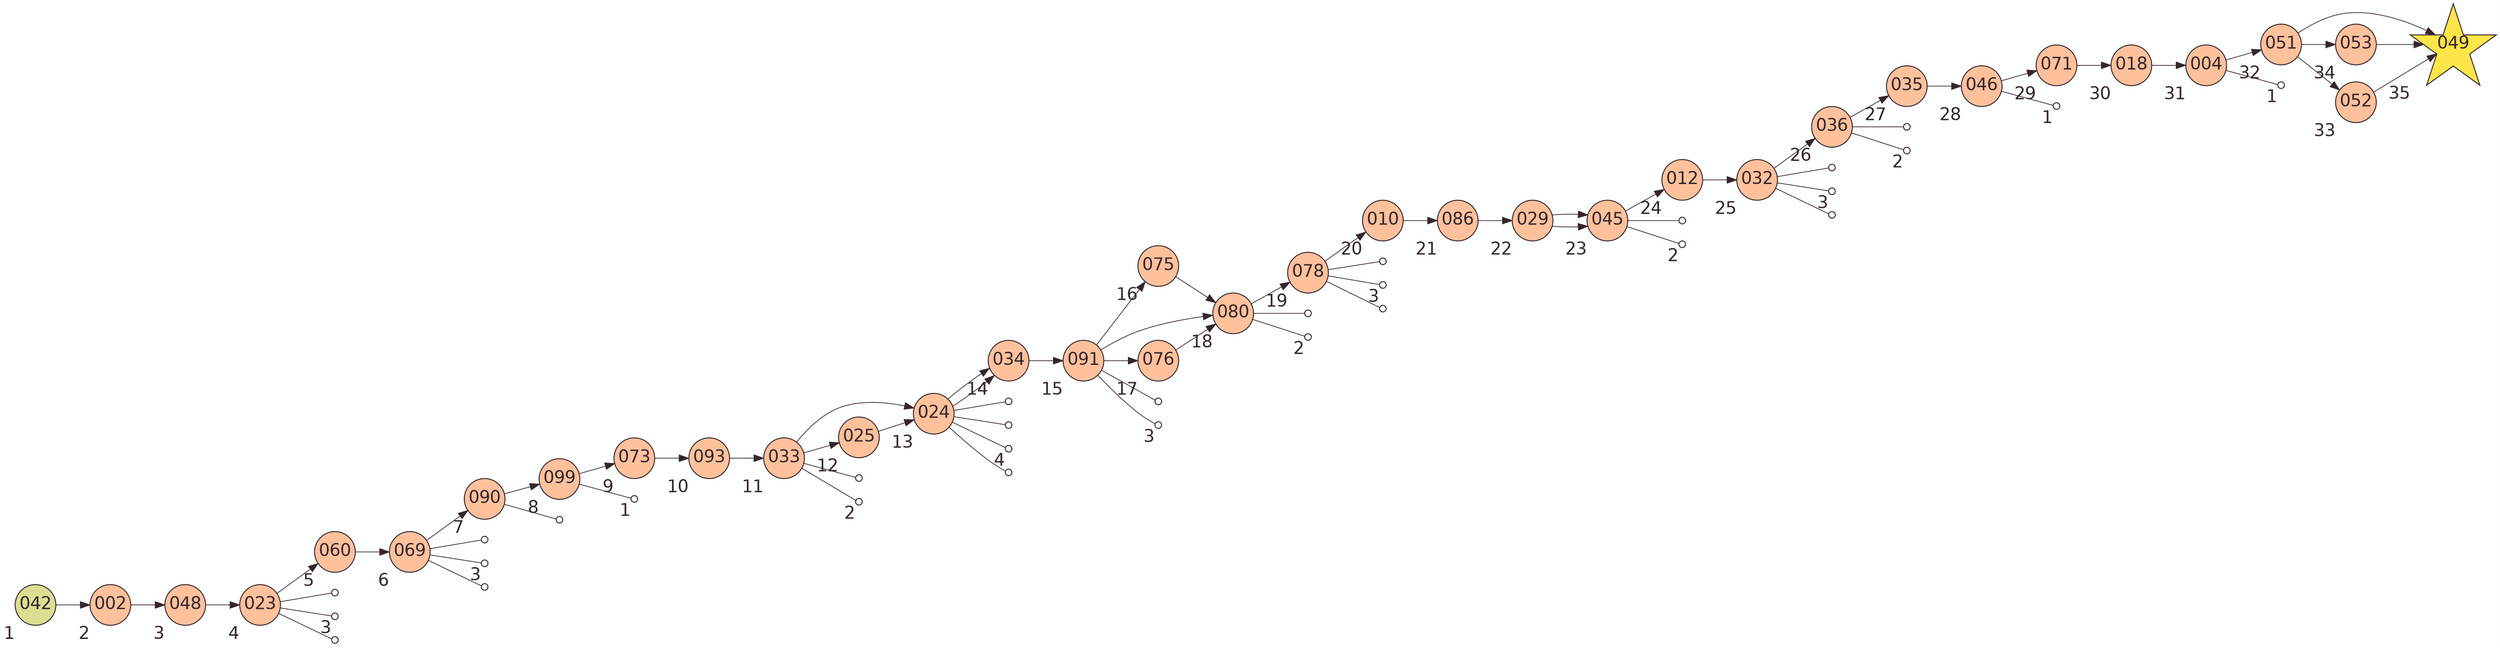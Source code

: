 digraph G {
    layout=dot
    rankdir=LR
    bgcolor="#FDFEFF"
    edge [color="#34262B" penwidth=0.75]
    node [
        shape=star
        fixedsize=true
        width=0.3
        height=0.3
        fillcolor="#FEE548"
        color="#34262B"
        fontcolor="#34262B"
        fontsize=18
        penwidth=1
        style=filled
        label=""
    ]
    
    node [width=1.2 height=1.2 fontname=Helvetica label="\N"]
    049
    node [ width=0.6 height=0.6 shape=circle fillcolor="#FFC19C"]
    023 [xlabel=4]
    075 [xlabel=16]
    048 [xlabel=3]
    091 [xlabel=15]
    078 [xlabel=19]
    073 [xlabel=9]
    080 [xlabel=18]
    024 [xlabel=13]
    046 [xlabel=28]
    002 [xlabel=2]
    032 [xlabel=25]
    099 [xlabel=8]
    012 [xlabel=24]
    029 [xlabel=22]
    093 [xlabel=10]
    034 [xlabel=14]
    010 [xlabel=20]
    069 [xlabel=6]
    053 [xlabel=34]
    086 [xlabel=21]
    049 [xlabel=35]
    036 [xlabel=26]
    090 [xlabel=7]
    035 [xlabel=27]
    025 [xlabel=12]
    045 [xlabel=23]
    004 [xlabel=31]
    052 [xlabel=33]
    018 [xlabel=30]
    071 [xlabel=29]
    060 [xlabel=5]
    076 [xlabel=17]
    051 [xlabel=32]
    033 [xlabel=11]
    node [fillcolor="#DBDE92"]
    
    042 [xlabel=1]
    
    042 -> 002
    002 -> 048
    048 -> 023
    023 -> 060
    060 -> 069
    069 -> 090
    090 -> 099
    099 -> 073
    073 -> 093
    093 -> 033
    033 -> 024
    033 -> 025
    025 -> 024
    024 -> 034
    024 -> 034
    034 -> 091
    091 -> 080
    091 -> 075
    091 -> 076
    075 -> 080
    076 -> 080
    080 -> 078
    078 -> 010
    010 -> 086
    086 -> 029
    029 -> 045
    029 -> 045
    045 -> 012
    012 -> 032
    032 -> 036
    036 -> 035
    035 -> 046
    046 -> 071
    071 -> 018
    018 -> 004
    004 -> 051
    051 -> 052
    051 -> 053
    051 -> 049
    052 -> 049
    053 -> 049
    node [width=0.1 height=0.1 label="" fillcolor=none]
    50457013926347
    47890482868936 [xlabel=3]
    37150133620128
    71218742664725
    75420150557596 [xlabel=3]
    72792619708639
    29293607320320
    14915938923952 [xlabel=1]
    138282073330312
    138996212731035 [xlabel=2]
    167117019028817
    161821468565730
    166013587439609 [xlabel=4]
    165888542179420
    24919761524173
    25101277790992 [xlabel=3]
    27912063284788
    18257904005745 [xlabel=2]
    34285849060722
    34285849059910 [xlabel=3]
    34285849061160
    238466580765852
    218198158603602 [xlabel=2]
    41764381395024
    40021435400308 [xlabel=3]
    41611545528035
    128655226577199
    136221754469805 [xlabel=2]
    203554996898747 [xlabel=1]
    66098661366712 [xlabel=1]
    edge [arrowhead=none]
    023 -> 50457013926347
    023 -> 47890482868936
    023 -> 37150133620128
    069 -> 71218742664725
    069 -> 75420150557596
    069 -> 72792619708639
    090 -> 29293607320320
    099 -> 14915938923952
    033 -> 138282073330312
    033 -> 138996212731035
    024 -> 167117019028817
    024 -> 161821468565730
    024 -> 166013587439609
    024 -> 165888542179420
    091 -> 24919761524173
    091 -> 25101277790992
    080 -> 27912063284788
    080 -> 18257904005745
    078 -> 34285849060722
    078 -> 34285849059910
    078 -> 34285849061160
    045 -> 238466580765852
    045 -> 218198158603602
    032 -> 41764381395024
    032 -> 40021435400308
    032 -> 41611545528035
    036 -> 128655226577199
    036 -> 136221754469805
    046 -> 203554996898747
    004 -> 66098661366712
}
